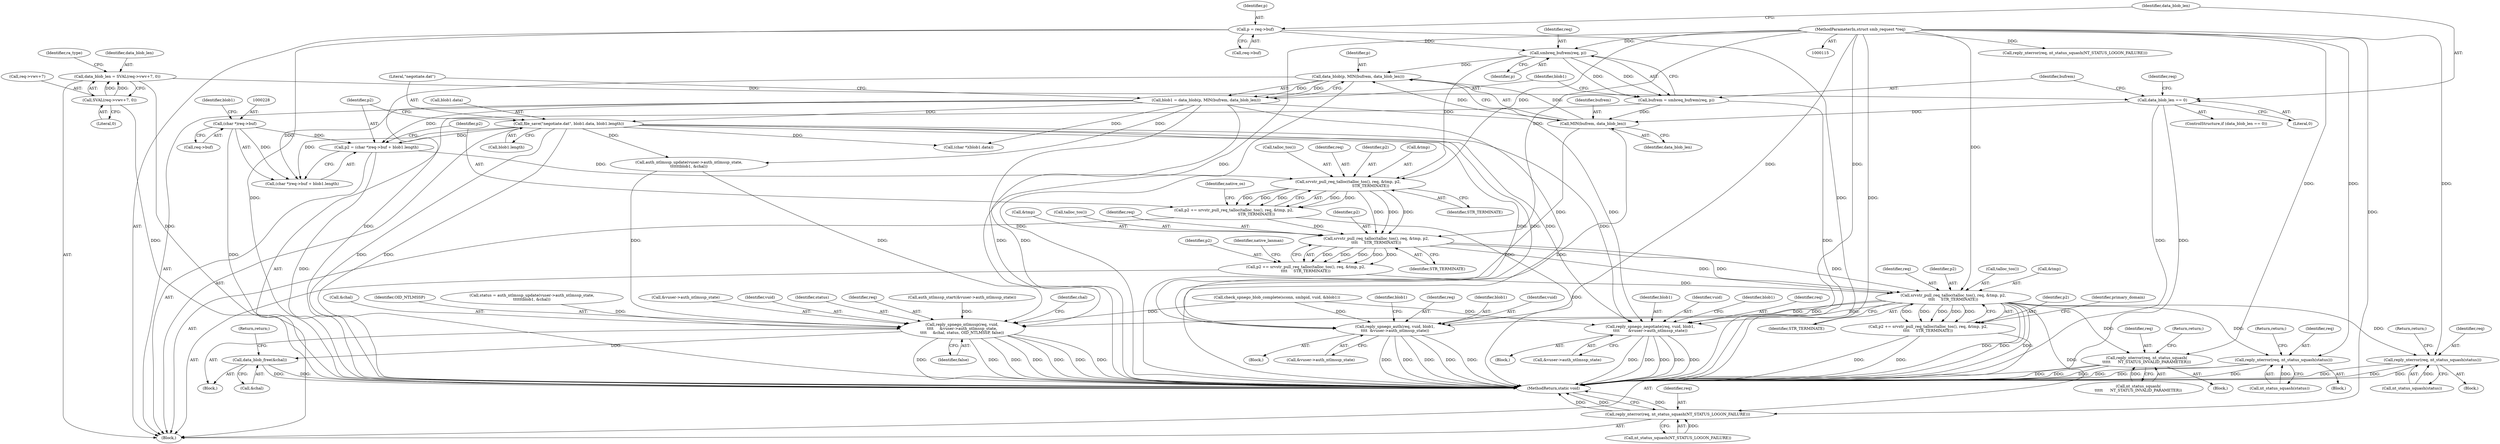 digraph "0_samba_9280051bfba337458722fb157f3082f93cbd9f2b@integer" {
"1000224" [label="(Call,p2 = (char *)req->buf + blob1.length)"];
"1000227" [label="(Call,(char *)req->buf)"];
"1000216" [label="(Call,file_save(\"negotiate.dat\", blob1.data, blob1.length))"];
"1000209" [label="(Call,blob1 = data_blob(p, MIN(bufrem, data_blob_len)))"];
"1000211" [label="(Call,data_blob(p, MIN(bufrem, data_blob_len)))"];
"1000206" [label="(Call,smbreq_bufrem(req, p))"];
"1000116" [label="(MethodParameterIn,struct smb_request *req)"];
"1000189" [label="(Call,p = req->buf)"];
"1000213" [label="(Call,MIN(bufrem, data_blob_len))"];
"1000204" [label="(Call,bufrem = smbreq_bufrem(req, p))"];
"1000195" [label="(Call,data_blob_len == 0)"];
"1000127" [label="(Call,data_blob_len = SVAL(req->vwv+7, 0))"];
"1000129" [label="(Call,SVAL(req->vwv+7, 0))"];
"1000237" [label="(Call,srvstr_pull_req_talloc(talloc_tos(), req, &tmp, p2,\n                                     STR_TERMINATE))"];
"1000235" [label="(Call,p2 += srvstr_pull_req_talloc(talloc_tos(), req, &tmp, p2,\n                                     STR_TERMINATE))"];
"1000252" [label="(Call,srvstr_pull_req_talloc(talloc_tos(), req, &tmp, p2,\n\t\t\t\t     STR_TERMINATE))"];
"1000250" [label="(Call,p2 += srvstr_pull_req_talloc(talloc_tos(), req, &tmp, p2,\n\t\t\t\t     STR_TERMINATE))"];
"1000267" [label="(Call,srvstr_pull_req_talloc(talloc_tos(), req, &tmp, p2,\n\t\t\t\t     STR_TERMINATE))"];
"1000265" [label="(Call,p2 += srvstr_pull_req_talloc(talloc_tos(), req, &tmp, p2,\n\t\t\t\t     STR_TERMINATE))"];
"1000362" [label="(Call,reply_nterror(req, nt_status_squash(\n\t\t\t\t\t      NT_STATUS_INVALID_PARAMETER)))"];
"1000403" [label="(Call,reply_nterror(req, nt_status_squash(status)))"];
"1000418" [label="(Call,reply_spnego_negotiate(req, vuid, blob1,\n\t\t\t\t       &vuser->auth_ntlmssp_state))"];
"1000440" [label="(Call,reply_spnego_auth(req, vuid, blob1,\n\t\t\t\t  &vuser->auth_ntlmssp_state))"];
"1000489" [label="(Call,reply_nterror(req, nt_status_squash(status)))"];
"1000506" [label="(Call,reply_spnego_ntlmssp(req, vuid,\n\t\t\t\t     &vuser->auth_ntlmssp_state,\n\t\t\t\t     &chal, status, OID_NTLMSSP, false))"];
"1000518" [label="(Call,data_blob_free(&chal))"];
"1000528" [label="(Call,reply_nterror(req, nt_status_squash(NT_STATUS_LOGON_FAILURE)))"];
"1000224" [label="(Call,p2 = (char *)req->buf + blob1.length)"];
"1000227" [label="(Call,(char *)req->buf)"];
"1000204" [label="(Call,bufrem = smbreq_bufrem(req, p))"];
"1000226" [label="(Call,(char *)req->buf + blob1.length)"];
"1000275" [label="(Identifier,primary_domain)"];
"1000491" [label="(Call,nt_status_squash(status))"];
"1000443" [label="(Identifier,blob1)"];
"1000420" [label="(Identifier,vuid)"];
"1000507" [label="(Identifier,req)"];
"1000252" [label="(Call,srvstr_pull_req_talloc(talloc_tos(), req, &tmp, p2,\n\t\t\t\t     STR_TERMINATE))"];
"1000463" [label="(Block,)"];
"1000257" [label="(Identifier,p2)"];
"1000250" [label="(Call,p2 += srvstr_pull_req_talloc(talloc_tos(), req, &tmp, p2,\n\t\t\t\t     STR_TERMINATE))"];
"1000129" [label="(Call,SVAL(req->vwv+7, 0))"];
"1000272" [label="(Identifier,p2)"];
"1000417" [label="(Block,)"];
"1000442" [label="(Identifier,vuid)"];
"1000127" [label="(Call,data_blob_len = SVAL(req->vwv+7, 0))"];
"1000364" [label="(Call,nt_status_squash(\n\t\t\t\t\t      NT_STATUS_INVALID_PARAMETER))"];
"1000428" [label="(Identifier,blob1)"];
"1000213" [label="(Call,MIN(bufrem, data_blob_len))"];
"1000233" [label="(Identifier,blob1)"];
"1000135" [label="(Literal,0)"];
"1000405" [label="(Call,nt_status_squash(status))"];
"1000260" [label="(Identifier,native_lanman)"];
"1000473" [label="(Call,auth_ntlmssp_start(&vuser->auth_ntlmssp_state))"];
"1000519" [label="(Call,&chal)"];
"1000362" [label="(Call,reply_nterror(req, nt_status_squash(\n\t\t\t\t\t      NT_STATUS_INVALID_PARAMETER)))"];
"1000450" [label="(Identifier,blob1)"];
"1000268" [label="(Call,talloc_tos())"];
"1000225" [label="(Identifier,p2)"];
"1000506" [label="(Call,reply_spnego_ntlmssp(req, vuid,\n\t\t\t\t     &vuser->auth_ntlmssp_state,\n\t\t\t\t     &chal, status, OID_NTLMSSP, false))"];
"1000404" [label="(Identifier,req)"];
"1000270" [label="(Call,&tmp)"];
"1000199" [label="(Call,reply_nterror(req, nt_status_squash(NT_STATUS_LOGON_FAILURE)))"];
"1000209" [label="(Call,blob1 = data_blob(p, MIN(bufrem, data_blob_len)))"];
"1000116" [label="(MethodParameterIn,struct smb_request *req)"];
"1000258" [label="(Identifier,STR_TERMINATE)"];
"1000520" [label="(Identifier,chal)"];
"1000496" [label="(Call,auth_ntlmssp_update(vuser->auth_ntlmssp_state,\n\t\t\t\t\t\tblob1, &chal))"];
"1000194" [label="(ControlStructure,if (data_blob_len == 0))"];
"1000265" [label="(Call,p2 += srvstr_pull_req_talloc(talloc_tos(), req, &tmp, p2,\n\t\t\t\t     STR_TERMINATE))"];
"1000366" [label="(Return,return;)"];
"1000517" [label="(Identifier,false)"];
"1000253" [label="(Call,talloc_tos())"];
"1000513" [label="(Call,&chal)"];
"1000212" [label="(Identifier,p)"];
"1000439" [label="(Block,)"];
"1000191" [label="(Call,req->buf)"];
"1000418" [label="(Call,reply_spnego_negotiate(req, vuid, blob1,\n\t\t\t\t       &vuser->auth_ntlmssp_state))"];
"1000217" [label="(Literal,\"negotiate.dat\")"];
"1000138" [label="(Identifier,ra_type)"];
"1000419" [label="(Identifier,req)"];
"1000229" [label="(Call,req->buf)"];
"1000117" [label="(Block,)"];
"1000189" [label="(Call,p = req->buf)"];
"1000235" [label="(Call,p2 += srvstr_pull_req_talloc(talloc_tos(), req, &tmp, p2,\n                                     STR_TERMINATE))"];
"1000245" [label="(Identifier,native_os)"];
"1000242" [label="(Identifier,p2)"];
"1000530" [label="(Call,nt_status_squash(NT_STATUS_LOGON_FAILURE))"];
"1000216" [label="(Call,file_save(\"negotiate.dat\", blob1.data, blob1.length))"];
"1000444" [label="(Call,&vuser->auth_ntlmssp_state)"];
"1000493" [label="(Return,return;)"];
"1000190" [label="(Identifier,p)"];
"1000532" [label="(MethodReturn,static void)"];
"1000267" [label="(Call,srvstr_pull_req_talloc(talloc_tos(), req, &tmp, p2,\n\t\t\t\t     STR_TERMINATE))"];
"1000440" [label="(Call,reply_spnego_auth(req, vuid, blob1,\n\t\t\t\t  &vuser->auth_ntlmssp_state))"];
"1000455" [label="(Call,(char *)(blob1.data))"];
"1000254" [label="(Identifier,req)"];
"1000200" [label="(Identifier,req)"];
"1000195" [label="(Call,data_blob_len == 0)"];
"1000380" [label="(Call,check_spnego_blob_complete(sconn, smbpid, vuid, &blob1))"];
"1000521" [label="(Return,return;)"];
"1000269" [label="(Identifier,req)"];
"1000266" [label="(Identifier,p2)"];
"1000489" [label="(Call,reply_nterror(req, nt_status_squash(status)))"];
"1000211" [label="(Call,data_blob(p, MIN(bufrem, data_blob_len)))"];
"1000240" [label="(Call,&tmp)"];
"1000441" [label="(Identifier,req)"];
"1000197" [label="(Literal,0)"];
"1000363" [label="(Identifier,req)"];
"1000407" [label="(Return,return;)"];
"1000490" [label="(Identifier,req)"];
"1000516" [label="(Identifier,OID_NTLMSSP)"];
"1000494" [label="(Call,status = auth_ntlmssp_update(vuser->auth_ntlmssp_state,\n\t\t\t\t\t\tblob1, &chal))"];
"1000518" [label="(Call,data_blob_free(&chal))"];
"1000196" [label="(Identifier,data_blob_len)"];
"1000238" [label="(Call,talloc_tos())"];
"1000207" [label="(Identifier,req)"];
"1000255" [label="(Call,&tmp)"];
"1000529" [label="(Identifier,req)"];
"1000239" [label="(Identifier,req)"];
"1000128" [label="(Identifier,data_blob_len)"];
"1000218" [label="(Call,blob1.data)"];
"1000210" [label="(Identifier,blob1)"];
"1000509" [label="(Call,&vuser->auth_ntlmssp_state)"];
"1000390" [label="(Block,)"];
"1000251" [label="(Identifier,p2)"];
"1000508" [label="(Identifier,vuid)"];
"1000214" [label="(Identifier,bufrem)"];
"1000130" [label="(Call,req->vwv+7)"];
"1000205" [label="(Identifier,bufrem)"];
"1000236" [label="(Identifier,p2)"];
"1000515" [label="(Identifier,status)"];
"1000273" [label="(Identifier,STR_TERMINATE)"];
"1000528" [label="(Call,reply_nterror(req, nt_status_squash(NT_STATUS_LOGON_FAILURE)))"];
"1000358" [label="(Block,)"];
"1000221" [label="(Call,blob1.length)"];
"1000215" [label="(Identifier,data_blob_len)"];
"1000237" [label="(Call,srvstr_pull_req_talloc(talloc_tos(), req, &tmp, p2,\n                                     STR_TERMINATE))"];
"1000206" [label="(Call,smbreq_bufrem(req, p))"];
"1000482" [label="(Block,)"];
"1000243" [label="(Identifier,STR_TERMINATE)"];
"1000421" [label="(Identifier,blob1)"];
"1000422" [label="(Call,&vuser->auth_ntlmssp_state)"];
"1000208" [label="(Identifier,p)"];
"1000403" [label="(Call,reply_nterror(req, nt_status_squash(status)))"];
"1000224" -> "1000117"  [label="AST: "];
"1000224" -> "1000226"  [label="CFG: "];
"1000225" -> "1000224"  [label="AST: "];
"1000226" -> "1000224"  [label="AST: "];
"1000236" -> "1000224"  [label="CFG: "];
"1000224" -> "1000532"  [label="DDG: "];
"1000227" -> "1000224"  [label="DDG: "];
"1000216" -> "1000224"  [label="DDG: "];
"1000209" -> "1000224"  [label="DDG: "];
"1000224" -> "1000237"  [label="DDG: "];
"1000227" -> "1000226"  [label="AST: "];
"1000227" -> "1000229"  [label="CFG: "];
"1000228" -> "1000227"  [label="AST: "];
"1000229" -> "1000227"  [label="AST: "];
"1000233" -> "1000227"  [label="CFG: "];
"1000227" -> "1000532"  [label="DDG: "];
"1000227" -> "1000226"  [label="DDG: "];
"1000216" -> "1000117"  [label="AST: "];
"1000216" -> "1000221"  [label="CFG: "];
"1000217" -> "1000216"  [label="AST: "];
"1000218" -> "1000216"  [label="AST: "];
"1000221" -> "1000216"  [label="AST: "];
"1000225" -> "1000216"  [label="CFG: "];
"1000216" -> "1000532"  [label="DDG: "];
"1000216" -> "1000532"  [label="DDG: "];
"1000209" -> "1000216"  [label="DDG: "];
"1000216" -> "1000226"  [label="DDG: "];
"1000216" -> "1000418"  [label="DDG: "];
"1000216" -> "1000418"  [label="DDG: "];
"1000216" -> "1000440"  [label="DDG: "];
"1000216" -> "1000440"  [label="DDG: "];
"1000216" -> "1000455"  [label="DDG: "];
"1000216" -> "1000496"  [label="DDG: "];
"1000209" -> "1000117"  [label="AST: "];
"1000209" -> "1000211"  [label="CFG: "];
"1000210" -> "1000209"  [label="AST: "];
"1000211" -> "1000209"  [label="AST: "];
"1000217" -> "1000209"  [label="CFG: "];
"1000209" -> "1000532"  [label="DDG: "];
"1000209" -> "1000532"  [label="DDG: "];
"1000211" -> "1000209"  [label="DDG: "];
"1000211" -> "1000209"  [label="DDG: "];
"1000209" -> "1000226"  [label="DDG: "];
"1000209" -> "1000418"  [label="DDG: "];
"1000209" -> "1000440"  [label="DDG: "];
"1000209" -> "1000455"  [label="DDG: "];
"1000209" -> "1000496"  [label="DDG: "];
"1000211" -> "1000213"  [label="CFG: "];
"1000212" -> "1000211"  [label="AST: "];
"1000213" -> "1000211"  [label="AST: "];
"1000211" -> "1000532"  [label="DDG: "];
"1000211" -> "1000532"  [label="DDG: "];
"1000206" -> "1000211"  [label="DDG: "];
"1000213" -> "1000211"  [label="DDG: "];
"1000213" -> "1000211"  [label="DDG: "];
"1000206" -> "1000204"  [label="AST: "];
"1000206" -> "1000208"  [label="CFG: "];
"1000207" -> "1000206"  [label="AST: "];
"1000208" -> "1000206"  [label="AST: "];
"1000204" -> "1000206"  [label="CFG: "];
"1000206" -> "1000204"  [label="DDG: "];
"1000206" -> "1000204"  [label="DDG: "];
"1000116" -> "1000206"  [label="DDG: "];
"1000189" -> "1000206"  [label="DDG: "];
"1000206" -> "1000237"  [label="DDG: "];
"1000116" -> "1000115"  [label="AST: "];
"1000116" -> "1000532"  [label="DDG: "];
"1000116" -> "1000199"  [label="DDG: "];
"1000116" -> "1000237"  [label="DDG: "];
"1000116" -> "1000252"  [label="DDG: "];
"1000116" -> "1000267"  [label="DDG: "];
"1000116" -> "1000362"  [label="DDG: "];
"1000116" -> "1000403"  [label="DDG: "];
"1000116" -> "1000418"  [label="DDG: "];
"1000116" -> "1000440"  [label="DDG: "];
"1000116" -> "1000489"  [label="DDG: "];
"1000116" -> "1000506"  [label="DDG: "];
"1000116" -> "1000528"  [label="DDG: "];
"1000189" -> "1000117"  [label="AST: "];
"1000189" -> "1000191"  [label="CFG: "];
"1000190" -> "1000189"  [label="AST: "];
"1000191" -> "1000189"  [label="AST: "];
"1000196" -> "1000189"  [label="CFG: "];
"1000189" -> "1000532"  [label="DDG: "];
"1000189" -> "1000532"  [label="DDG: "];
"1000213" -> "1000215"  [label="CFG: "];
"1000214" -> "1000213"  [label="AST: "];
"1000215" -> "1000213"  [label="AST: "];
"1000213" -> "1000532"  [label="DDG: "];
"1000213" -> "1000532"  [label="DDG: "];
"1000204" -> "1000213"  [label="DDG: "];
"1000195" -> "1000213"  [label="DDG: "];
"1000204" -> "1000117"  [label="AST: "];
"1000205" -> "1000204"  [label="AST: "];
"1000210" -> "1000204"  [label="CFG: "];
"1000204" -> "1000532"  [label="DDG: "];
"1000195" -> "1000194"  [label="AST: "];
"1000195" -> "1000197"  [label="CFG: "];
"1000196" -> "1000195"  [label="AST: "];
"1000197" -> "1000195"  [label="AST: "];
"1000200" -> "1000195"  [label="CFG: "];
"1000205" -> "1000195"  [label="CFG: "];
"1000195" -> "1000532"  [label="DDG: "];
"1000195" -> "1000532"  [label="DDG: "];
"1000127" -> "1000195"  [label="DDG: "];
"1000127" -> "1000117"  [label="AST: "];
"1000127" -> "1000129"  [label="CFG: "];
"1000128" -> "1000127"  [label="AST: "];
"1000129" -> "1000127"  [label="AST: "];
"1000138" -> "1000127"  [label="CFG: "];
"1000127" -> "1000532"  [label="DDG: "];
"1000129" -> "1000127"  [label="DDG: "];
"1000129" -> "1000127"  [label="DDG: "];
"1000129" -> "1000135"  [label="CFG: "];
"1000130" -> "1000129"  [label="AST: "];
"1000135" -> "1000129"  [label="AST: "];
"1000129" -> "1000532"  [label="DDG: "];
"1000237" -> "1000235"  [label="AST: "];
"1000237" -> "1000243"  [label="CFG: "];
"1000238" -> "1000237"  [label="AST: "];
"1000239" -> "1000237"  [label="AST: "];
"1000240" -> "1000237"  [label="AST: "];
"1000242" -> "1000237"  [label="AST: "];
"1000243" -> "1000237"  [label="AST: "];
"1000235" -> "1000237"  [label="CFG: "];
"1000237" -> "1000235"  [label="DDG: "];
"1000237" -> "1000235"  [label="DDG: "];
"1000237" -> "1000235"  [label="DDG: "];
"1000237" -> "1000235"  [label="DDG: "];
"1000237" -> "1000235"  [label="DDG: "];
"1000237" -> "1000252"  [label="DDG: "];
"1000237" -> "1000252"  [label="DDG: "];
"1000237" -> "1000252"  [label="DDG: "];
"1000235" -> "1000117"  [label="AST: "];
"1000236" -> "1000235"  [label="AST: "];
"1000245" -> "1000235"  [label="CFG: "];
"1000235" -> "1000532"  [label="DDG: "];
"1000235" -> "1000252"  [label="DDG: "];
"1000252" -> "1000250"  [label="AST: "];
"1000252" -> "1000258"  [label="CFG: "];
"1000253" -> "1000252"  [label="AST: "];
"1000254" -> "1000252"  [label="AST: "];
"1000255" -> "1000252"  [label="AST: "];
"1000257" -> "1000252"  [label="AST: "];
"1000258" -> "1000252"  [label="AST: "];
"1000250" -> "1000252"  [label="CFG: "];
"1000252" -> "1000250"  [label="DDG: "];
"1000252" -> "1000250"  [label="DDG: "];
"1000252" -> "1000250"  [label="DDG: "];
"1000252" -> "1000250"  [label="DDG: "];
"1000252" -> "1000250"  [label="DDG: "];
"1000252" -> "1000267"  [label="DDG: "];
"1000252" -> "1000267"  [label="DDG: "];
"1000252" -> "1000267"  [label="DDG: "];
"1000250" -> "1000117"  [label="AST: "];
"1000251" -> "1000250"  [label="AST: "];
"1000260" -> "1000250"  [label="CFG: "];
"1000250" -> "1000267"  [label="DDG: "];
"1000267" -> "1000265"  [label="AST: "];
"1000267" -> "1000273"  [label="CFG: "];
"1000268" -> "1000267"  [label="AST: "];
"1000269" -> "1000267"  [label="AST: "];
"1000270" -> "1000267"  [label="AST: "];
"1000272" -> "1000267"  [label="AST: "];
"1000273" -> "1000267"  [label="AST: "];
"1000265" -> "1000267"  [label="CFG: "];
"1000267" -> "1000532"  [label="DDG: "];
"1000267" -> "1000532"  [label="DDG: "];
"1000267" -> "1000532"  [label="DDG: "];
"1000267" -> "1000265"  [label="DDG: "];
"1000267" -> "1000265"  [label="DDG: "];
"1000267" -> "1000265"  [label="DDG: "];
"1000267" -> "1000265"  [label="DDG: "];
"1000267" -> "1000265"  [label="DDG: "];
"1000267" -> "1000362"  [label="DDG: "];
"1000267" -> "1000403"  [label="DDG: "];
"1000267" -> "1000418"  [label="DDG: "];
"1000267" -> "1000440"  [label="DDG: "];
"1000267" -> "1000489"  [label="DDG: "];
"1000267" -> "1000506"  [label="DDG: "];
"1000267" -> "1000528"  [label="DDG: "];
"1000265" -> "1000117"  [label="AST: "];
"1000266" -> "1000265"  [label="AST: "];
"1000275" -> "1000265"  [label="CFG: "];
"1000265" -> "1000532"  [label="DDG: "];
"1000265" -> "1000532"  [label="DDG: "];
"1000362" -> "1000358"  [label="AST: "];
"1000362" -> "1000364"  [label="CFG: "];
"1000363" -> "1000362"  [label="AST: "];
"1000364" -> "1000362"  [label="AST: "];
"1000366" -> "1000362"  [label="CFG: "];
"1000362" -> "1000532"  [label="DDG: "];
"1000362" -> "1000532"  [label="DDG: "];
"1000362" -> "1000532"  [label="DDG: "];
"1000364" -> "1000362"  [label="DDG: "];
"1000403" -> "1000390"  [label="AST: "];
"1000403" -> "1000405"  [label="CFG: "];
"1000404" -> "1000403"  [label="AST: "];
"1000405" -> "1000403"  [label="AST: "];
"1000407" -> "1000403"  [label="CFG: "];
"1000403" -> "1000532"  [label="DDG: "];
"1000403" -> "1000532"  [label="DDG: "];
"1000403" -> "1000532"  [label="DDG: "];
"1000405" -> "1000403"  [label="DDG: "];
"1000418" -> "1000417"  [label="AST: "];
"1000418" -> "1000422"  [label="CFG: "];
"1000419" -> "1000418"  [label="AST: "];
"1000420" -> "1000418"  [label="AST: "];
"1000421" -> "1000418"  [label="AST: "];
"1000422" -> "1000418"  [label="AST: "];
"1000428" -> "1000418"  [label="CFG: "];
"1000418" -> "1000532"  [label="DDG: "];
"1000418" -> "1000532"  [label="DDG: "];
"1000418" -> "1000532"  [label="DDG: "];
"1000418" -> "1000532"  [label="DDG: "];
"1000418" -> "1000532"  [label="DDG: "];
"1000380" -> "1000418"  [label="DDG: "];
"1000440" -> "1000439"  [label="AST: "];
"1000440" -> "1000444"  [label="CFG: "];
"1000441" -> "1000440"  [label="AST: "];
"1000442" -> "1000440"  [label="AST: "];
"1000443" -> "1000440"  [label="AST: "];
"1000444" -> "1000440"  [label="AST: "];
"1000450" -> "1000440"  [label="CFG: "];
"1000440" -> "1000532"  [label="DDG: "];
"1000440" -> "1000532"  [label="DDG: "];
"1000440" -> "1000532"  [label="DDG: "];
"1000440" -> "1000532"  [label="DDG: "];
"1000440" -> "1000532"  [label="DDG: "];
"1000380" -> "1000440"  [label="DDG: "];
"1000489" -> "1000482"  [label="AST: "];
"1000489" -> "1000491"  [label="CFG: "];
"1000490" -> "1000489"  [label="AST: "];
"1000491" -> "1000489"  [label="AST: "];
"1000493" -> "1000489"  [label="CFG: "];
"1000489" -> "1000532"  [label="DDG: "];
"1000489" -> "1000532"  [label="DDG: "];
"1000489" -> "1000532"  [label="DDG: "];
"1000491" -> "1000489"  [label="DDG: "];
"1000506" -> "1000463"  [label="AST: "];
"1000506" -> "1000517"  [label="CFG: "];
"1000507" -> "1000506"  [label="AST: "];
"1000508" -> "1000506"  [label="AST: "];
"1000509" -> "1000506"  [label="AST: "];
"1000513" -> "1000506"  [label="AST: "];
"1000515" -> "1000506"  [label="AST: "];
"1000516" -> "1000506"  [label="AST: "];
"1000517" -> "1000506"  [label="AST: "];
"1000520" -> "1000506"  [label="CFG: "];
"1000506" -> "1000532"  [label="DDG: "];
"1000506" -> "1000532"  [label="DDG: "];
"1000506" -> "1000532"  [label="DDG: "];
"1000506" -> "1000532"  [label="DDG: "];
"1000506" -> "1000532"  [label="DDG: "];
"1000506" -> "1000532"  [label="DDG: "];
"1000506" -> "1000532"  [label="DDG: "];
"1000380" -> "1000506"  [label="DDG: "];
"1000496" -> "1000506"  [label="DDG: "];
"1000496" -> "1000506"  [label="DDG: "];
"1000473" -> "1000506"  [label="DDG: "];
"1000494" -> "1000506"  [label="DDG: "];
"1000506" -> "1000518"  [label="DDG: "];
"1000518" -> "1000463"  [label="AST: "];
"1000518" -> "1000519"  [label="CFG: "];
"1000519" -> "1000518"  [label="AST: "];
"1000521" -> "1000518"  [label="CFG: "];
"1000518" -> "1000532"  [label="DDG: "];
"1000518" -> "1000532"  [label="DDG: "];
"1000528" -> "1000117"  [label="AST: "];
"1000528" -> "1000530"  [label="CFG: "];
"1000529" -> "1000528"  [label="AST: "];
"1000530" -> "1000528"  [label="AST: "];
"1000532" -> "1000528"  [label="CFG: "];
"1000528" -> "1000532"  [label="DDG: "];
"1000528" -> "1000532"  [label="DDG: "];
"1000528" -> "1000532"  [label="DDG: "];
"1000530" -> "1000528"  [label="DDG: "];
}
